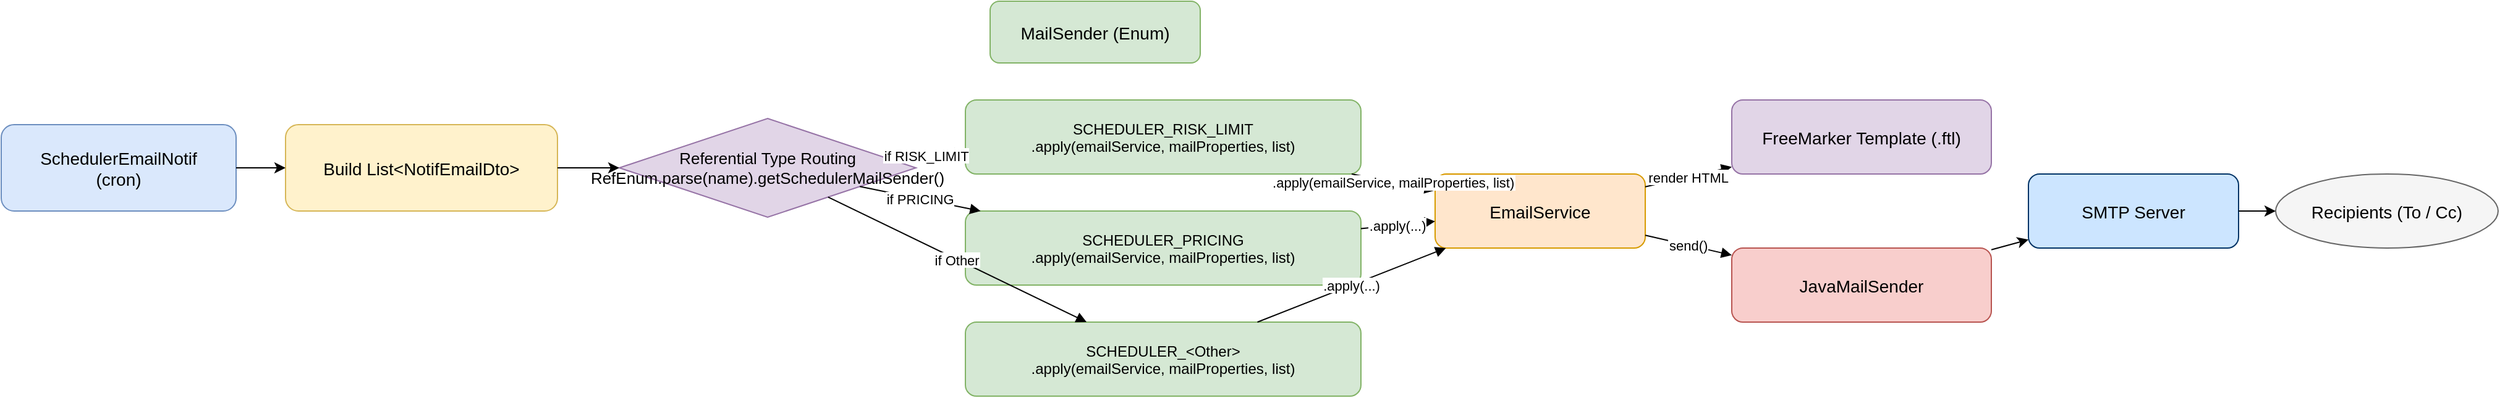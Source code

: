 <mxfile>
  <diagram name="Email Notification Architecture" id="EmailNotifArchiV2">
    <mxGraphModel dx="1200" dy="800" grid="1" gridSize="10" guides="1" tooltips="1" connect="1" arrows="1" fold="1" page="1" pageScale="1" pageWidth="1600" pageHeight="1200" math="0" shadow="0">
      <root>
        <mxCell id="0"/>
        <mxCell id="1" parent="0"/>

        <!-- Scheduler -->
        <mxCell id="scheduler" value="SchedulerEmailNotif&#10;(cron)" style="shape=rectangle;rounded=1;fillColor=#dae8fc;strokeColor=#6c8ebf;fontSize=14;" vertex="1" parent="1">
          <mxGeometry x="60" y="140" width="190" height="70" as="geometry"/>
        </mxCell>

        <!-- Build DTO -->
        <mxCell id="dto" value="Build List&lt;NotifEmailDto&gt;" style="shape=rectangle;rounded=1;fillColor=#fff2cc;strokeColor=#d6b656;fontSize=14;" vertex="1" parent="1">
          <mxGeometry x="290" y="140" width="220" height="70" as="geometry"/>
        </mxCell>

        <!-- Decision: Referentiel routing -->
        <mxCell id="decision" value="Referential Type Routing&#10;RefEnum.parse(name).getSchedulerMailSender()" style="rhombus;whiteSpace=wrap;html=1;rounded=0;fillColor=#e1d5e7;strokeColor=#9673a6;fontSize=13;" vertex="1" parent="1">
          <mxGeometry x="560" y="135" width="240" height="80" as="geometry"/>
        </mxCell>

        <!-- Enum MailSender label -->
        <mxCell id="enumLabel" value="MailSender (Enum)" style="shape=rectangle;rounded=1;fillColor=#d5e8d4;strokeColor=#82b366;fontSize=14;" vertex="1" parent="1">
          <mxGeometry x="860" y="40" width="170" height="50" as="geometry"/>
        </mxCell>

        <!-- Enum options -->
        <mxCell id="ms1" value="SCHEDULER_RISK_LIMIT&#10;.apply(emailService, mailProperties, list)" style="shape=rectangle;rounded=1;fillColor=#d5e8d4;strokeColor=#82b366;fontSize=12;" vertex="1" parent="1">
          <mxGeometry x="840" y="120" width="320" height="60" as="geometry"/>
        </mxCell>

        <mxCell id="ms2" value="SCHEDULER_PRICING&#10;.apply(emailService, mailProperties, list)" style="shape=rectangle;rounded=1;fillColor=#d5e8d4;strokeColor=#82b366;fontSize=12;" vertex="1" parent="1">
          <mxGeometry x="840" y="210" width="320" height="60" as="geometry"/>
        </mxCell>

        <mxCell id="ms3" value="SCHEDULER_&lt;Other&gt;&#10;.apply(emailService, mailProperties, list)" style="shape=rectangle;rounded=1;fillColor=#d5e8d4;strokeColor=#82b366;fontSize=12;" vertex="1" parent="1">
          <mxGeometry x="840" y="300" width="320" height="60" as="geometry"/>
        </mxCell>

        <!-- EmailService -->
        <mxCell id="emailservice" value="EmailService" style="shape=rectangle;rounded=1;fillColor=#ffe6cc;strokeColor=#d79b00;fontSize=14;" vertex="1" parent="1">
          <mxGeometry x="1220" y="180" width="170" height="60" as="geometry"/>
        </mxCell>

        <!-- FreeMarker -->
        <mxCell id="freemarker" value="FreeMarker Template (.ftl)" style="shape=rectangle;rounded=1;fillColor=#e1d5e7;strokeColor=#9673a6;fontSize=14;" vertex="1" parent="1">
          <mxGeometry x="1460" y="120" width="210" height="60" as="geometry"/>
        </mxCell>

        <!-- JavaMailSender -->
        <mxCell id="javamail" value="JavaMailSender" style="shape=rectangle;rounded=1;fillColor=#f8cecc;strokeColor=#b85450;fontSize=14;" vertex="1" parent="1">
          <mxGeometry x="1460" y="240" width="210" height="60" as="geometry"/>
        </mxCell>

        <!-- SMTP -->
        <mxCell id="smtp" value="SMTP Server" style="shape=rectangle;rounded=1;fillColor=#cce5ff;strokeColor=#003366;fontSize=14;" vertex="1" parent="1">
          <mxGeometry x="1700" y="180" width="170" height="60" as="geometry"/>
        </mxCell>

        <!-- Recipients -->
        <mxCell id="recipients" value="Recipients (To / Cc)" style="shape=ellipse;fillColor=#f5f5f5;strokeColor=#666666;fontSize=14;" vertex="1" parent="1">
          <mxGeometry x="1900" y="180" width="180" height="60" as="geometry"/>
        </mxCell>

        <!-- Connections -->
        <mxCell id="e1" edge="1" parent="1" source="scheduler" target="dto">
          <mxGeometry relative="1" as="geometry">
            <mxPoint x="250" y="175" as="targetPoint"/>
          </mxGeometry>
        </mxCell>

        <mxCell id="e2" edge="1" parent="1" source="dto" target="decision">
          <mxGeometry relative="1" as="geometry"/>
        </mxCell>

        <!-- Decision to enum options (labeled edges) -->
        <mxCell id="e3" value="if RISK_LIMIT" edge="1" parent="1" source="decision" target="ms1" style="endArrow=block;rounded=0;labelBackgroundColor=#ffffff;">
          <mxGeometry relative="1" as="geometry"/>
        </mxCell>

        <mxCell id="e4" value="if PRICING" edge="1" parent="1" source="decision" target="ms2" style="endArrow=block;rounded=0;labelBackgroundColor=#ffffff;">
          <mxGeometry relative="1" as="geometry"/>
        </mxCell>

        <mxCell id="e5" value="if Other" edge="1" parent="1" source="decision" target="ms3" style="endArrow=block;rounded=0;labelBackgroundColor=#ffffff;">
          <mxGeometry relative="1" as="geometry"/>
        </mxCell>

        <!-- From enum.apply(...) to EmailService -->
        <mxCell id="e6" value=".apply(emailService, mailProperties, list)" edge="1" parent="1" source="ms1" target="emailservice" style="endArrow=block;rounded=0;labelBackgroundColor=#ffffff;">
          <mxGeometry relative="1" as="geometry"/>
        </mxCell>
        <mxCell id="e7" value=".apply(...)" edge="1" parent="1" source="ms2" target="emailservice" style="endArrow=block;rounded=0;labelBackgroundColor=#ffffff;">
          <mxGeometry relative="1" as="geometry"/>
        </mxCell>
        <mxCell id="e8" value=".apply(...)" edge="1" parent="1" source="ms3" target="emailservice" style="endArrow=block;rounded=0;labelBackgroundColor=#ffffff;">
          <mxGeometry relative="1" as="geometry"/>
        </mxCell>

        <!-- EmailService to FreeMarker and JavaMail -->
        <mxCell id="e9" value="render HTML" edge="1" parent="1" source="emailservice" target="freemarker" style="endArrow=block;rounded=0;labelBackgroundColor=#ffffff;">
          <mxGeometry relative="1" as="geometry"/>
        </mxCell>
        <mxCell id="e10" value="send()" edge="1" parent="1" source="emailservice" target="javamail" style="endArrow=block;rounded=0;labelBackgroundColor=#ffffff;">
          <mxGeometry relative="1" as="geometry"/>
        </mxCell>

        <!-- Chain to SMTP and Recipients -->
        <mxCell id="e11" edge="1" parent="1" source="javamail" target="smtp">
          <mxGeometry relative="1" as="geometry"/>
        </mxCell>
        <mxCell id="e12" edge="1" parent="1" source="smtp" target="recipients">
          <mxGeometry relative="1" as="geometry"/>
        </mxCell>

      </root>
    </mxGraphModel>
  </diagram>
</mxfile>
